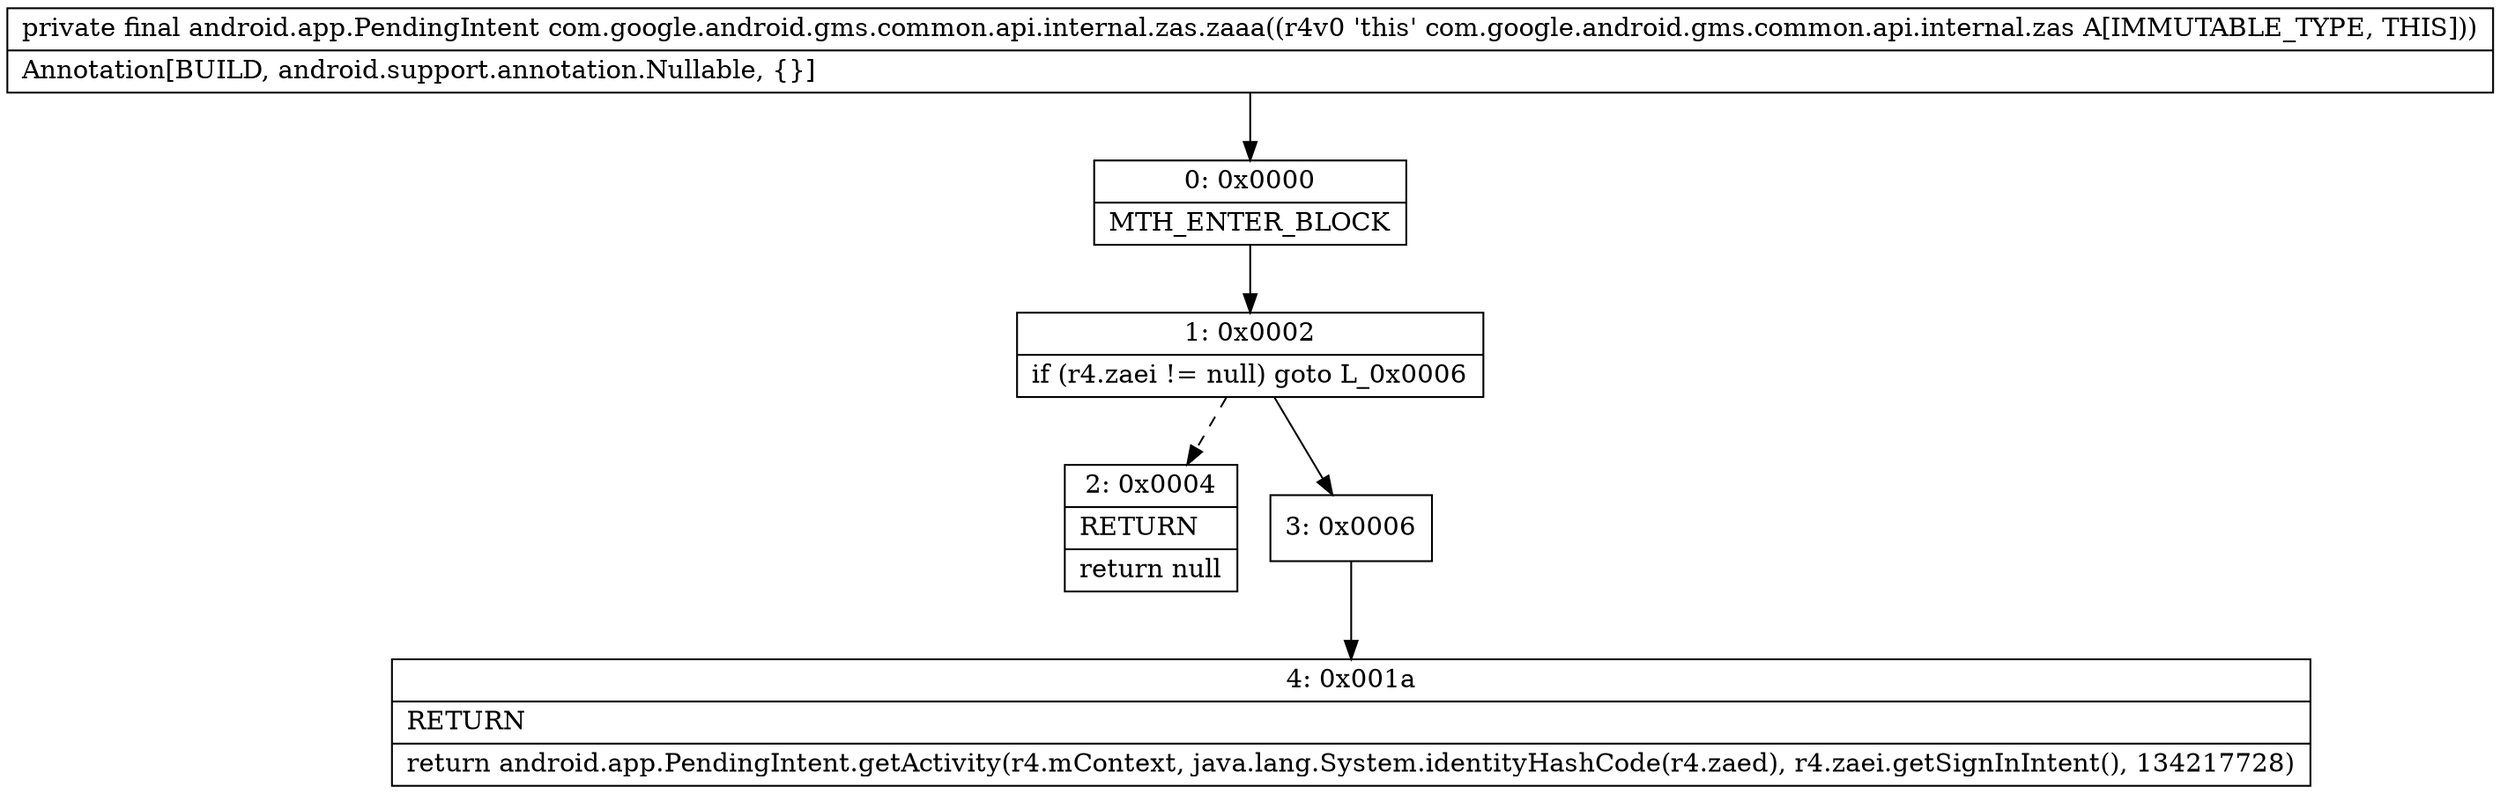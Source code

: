 digraph "CFG forcom.google.android.gms.common.api.internal.zas.zaaa()Landroid\/app\/PendingIntent;" {
Node_0 [shape=record,label="{0\:\ 0x0000|MTH_ENTER_BLOCK\l}"];
Node_1 [shape=record,label="{1\:\ 0x0002|if (r4.zaei != null) goto L_0x0006\l}"];
Node_2 [shape=record,label="{2\:\ 0x0004|RETURN\l|return null\l}"];
Node_3 [shape=record,label="{3\:\ 0x0006}"];
Node_4 [shape=record,label="{4\:\ 0x001a|RETURN\l|return android.app.PendingIntent.getActivity(r4.mContext, java.lang.System.identityHashCode(r4.zaed), r4.zaei.getSignInIntent(), 134217728)\l}"];
MethodNode[shape=record,label="{private final android.app.PendingIntent com.google.android.gms.common.api.internal.zas.zaaa((r4v0 'this' com.google.android.gms.common.api.internal.zas A[IMMUTABLE_TYPE, THIS]))  | Annotation[BUILD, android.support.annotation.Nullable, \{\}]\l}"];
MethodNode -> Node_0;
Node_0 -> Node_1;
Node_1 -> Node_2[style=dashed];
Node_1 -> Node_3;
Node_3 -> Node_4;
}

